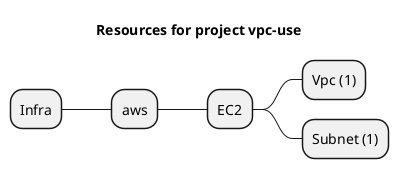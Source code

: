 @startmindmap
title Resources for project vpc-use
skinparam monochrome true
+ Infra
++ aws
+++ EC2
++++ Vpc (1)
++++ Subnet (1)
@endmindmap